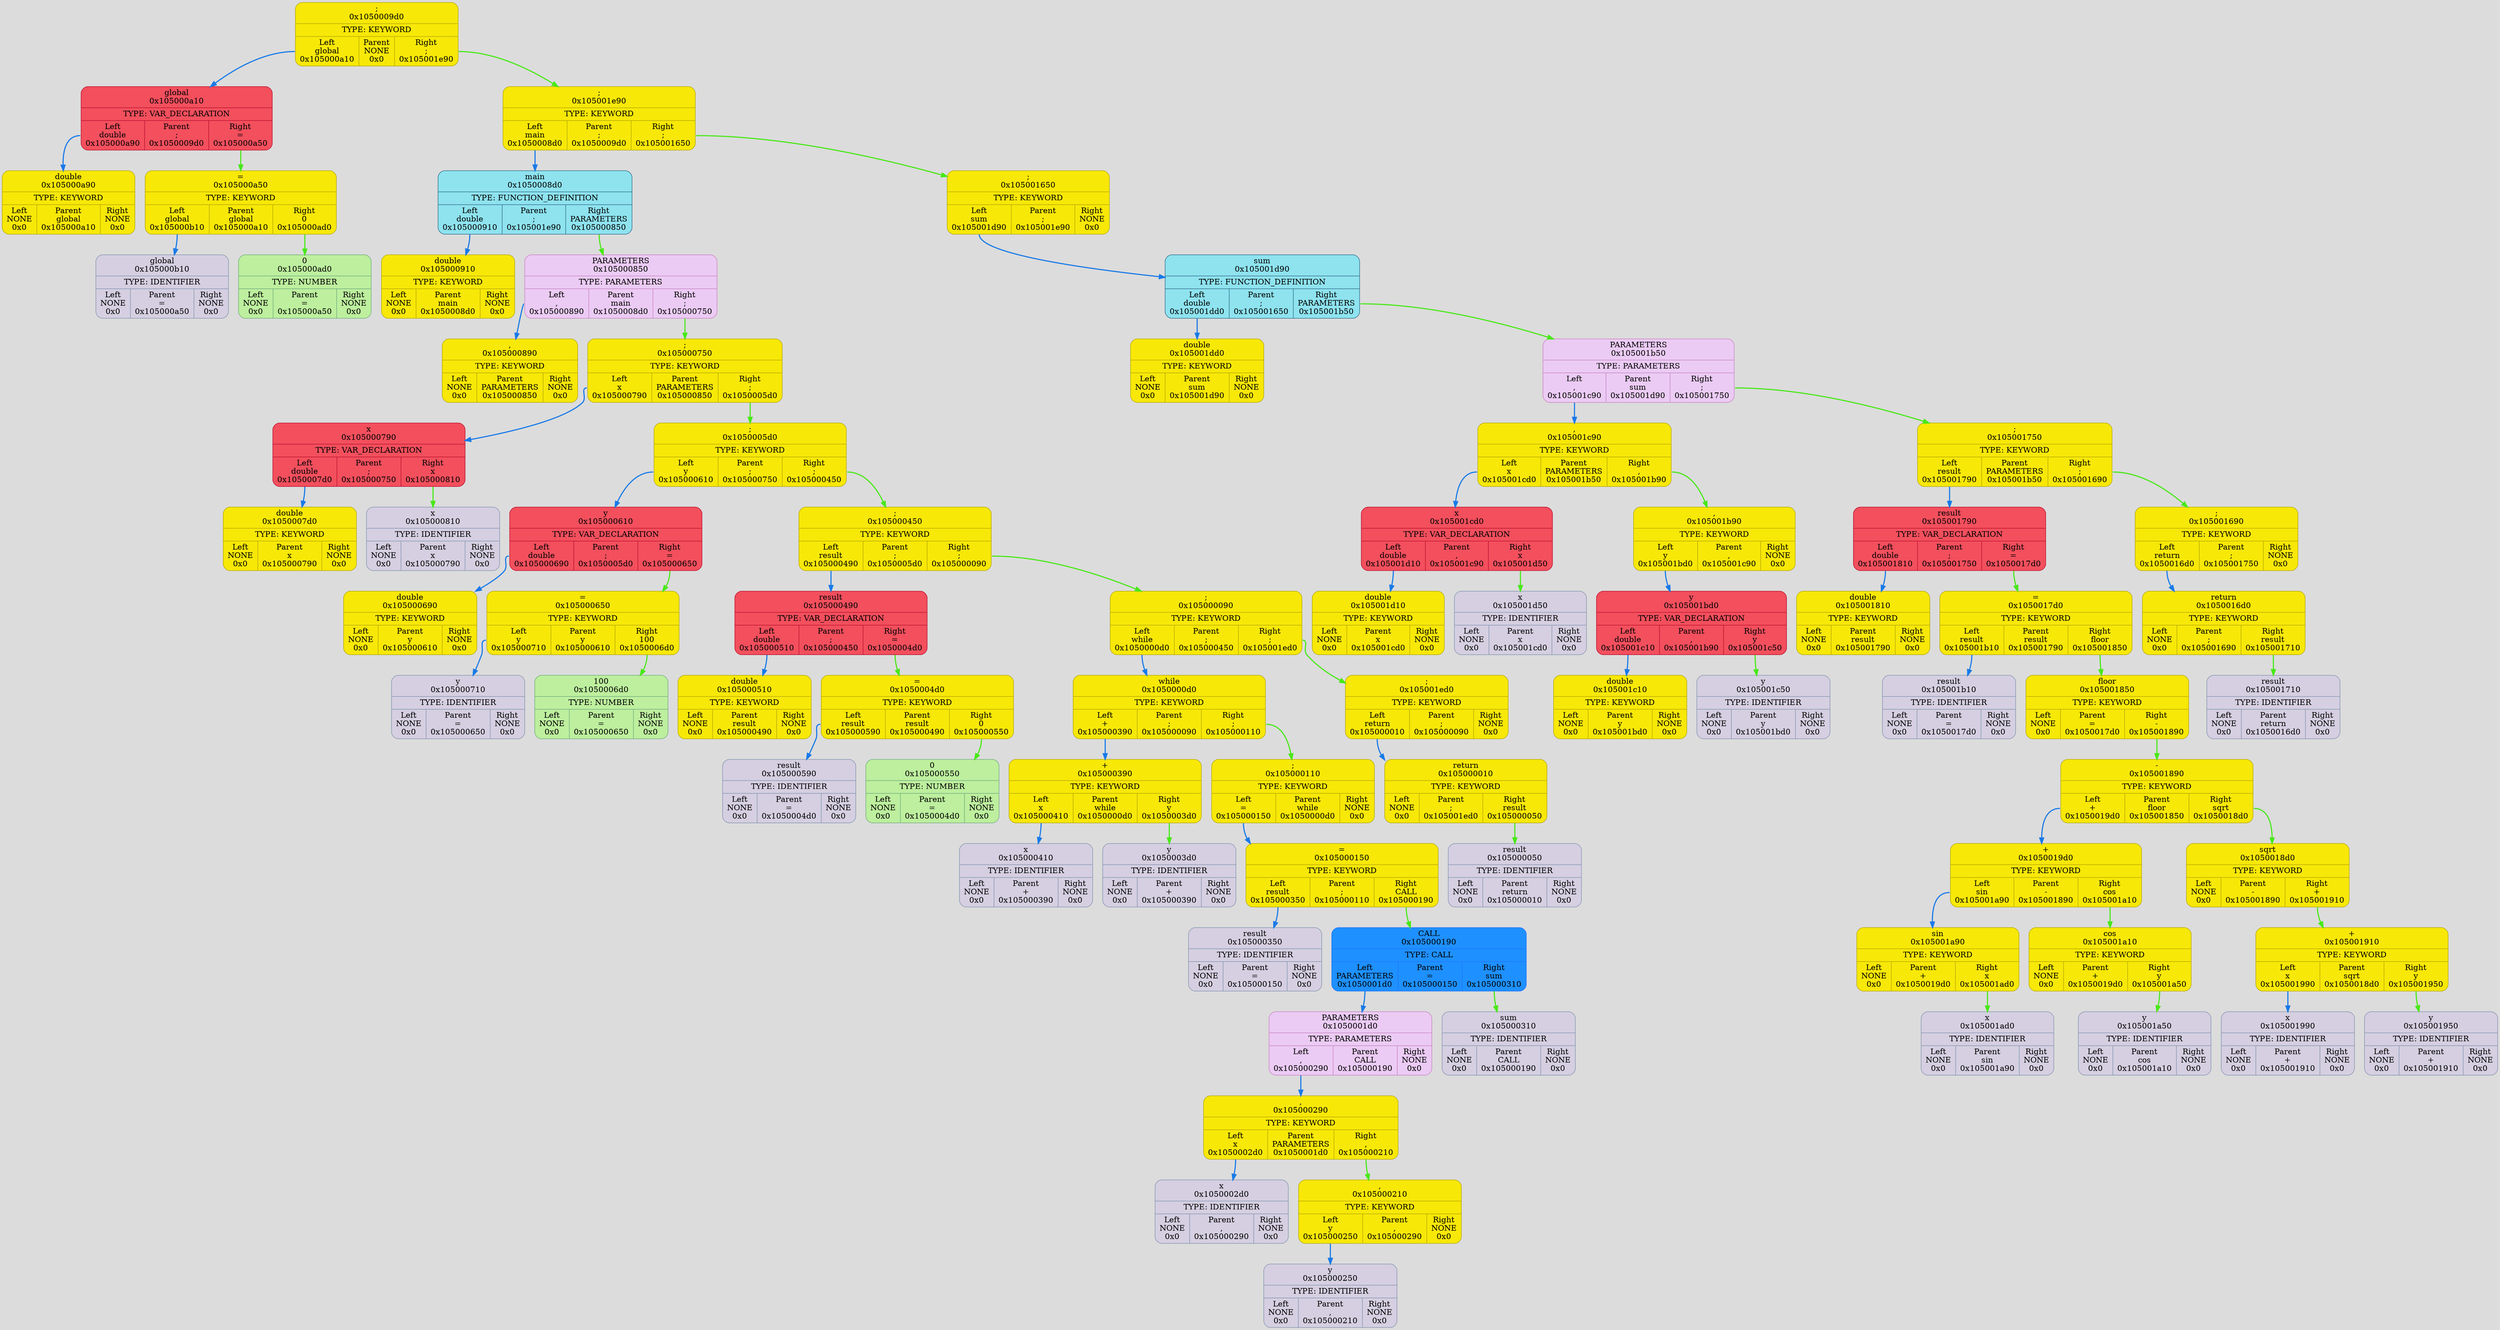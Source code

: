 digraph {
	fontname = "UbuntuMono";
	bgcolor = "#DCDCDC";

	node0x1050009d0 [ shape = Mrecord; style = filled; fillcolor = "#F8E807"; color = "#B6AA05"; fontcolor = "#000000"; label = " { ;\n0x1050009d0 | TYPE: KEYWORD| { <left> Left\nglobal\n0x105000a10 | Parent\nNONE\n0x0 | <right> Right\n;\n0x105001e90 } } "; ];
	node0x1050009d0:<left> -> node0x105000a10 [ style = "bold"; color = "#187AE8"; label = ""; ];
	node0x105000a10 [ shape = Mrecord; style = filled; fillcolor = "#F34F5D"; color = "#BD132F"; fontcolor = "#000000"; label = " { global\n0x105000a10 | TYPE: VAR_DECLARATION| { <left> Left\ndouble\n0x105000a90 | Parent\n;\n0x1050009d0 | <right> Right\n=\n0x105000a50 } } "; ];
	node0x105000a10:<left> -> node0x105000a90 [ style = "bold"; color = "#187AE8"; label = ""; ];
	node0x105000a90 [ shape = Mrecord; style = filled; fillcolor = "#F8E807"; color = "#B6AA05"; fontcolor = "#000000"; label = " { double\n0x105000a90 | TYPE: KEYWORD| { <left> Left\nNONE\n0x0 | Parent\nglobal\n0x105000a10 | <right> Right\nNONE\n0x0 } } "; ];
	node0x105000a50 [ shape = Mrecord; style = filled; fillcolor = "#F8E807"; color = "#B6AA05"; fontcolor = "#000000"; label = " { =\n0x105000a50 | TYPE: KEYWORD| { <left> Left\nglobal\n0x105000b10 | Parent\nglobal\n0x105000a10 | <right> Right\n0\n0x105000ad0 } } "; ];
	node0x105000a50:<left> -> node0x105000b10 [ style = "bold"; color = "#187AE8"; label = ""; ];
	node0x105000b10 [ shape = Mrecord; style = filled; fillcolor = "#D5CFE1"; color = "#8797b2"; fontcolor = "#000000"; label = " { global\n0x105000b10 | TYPE: IDENTIFIER| { <left> Left\nNONE\n0x0 | Parent\n=\n0x105000a50 | <right> Right\nNONE\n0x0 } } "; ];
	node0x105000ad0 [ shape = Mrecord; style = filled; fillcolor = "#BDEF9E"; color = "#74AF80"; fontcolor = "#000000"; label = " { 0\n0x105000ad0 | TYPE: NUMBER| { <left> Left\nNONE\n0x0 | Parent\n=\n0x105000a50 | <right> Right\nNONE\n0x0 } } "; ];
	node0x105000a50:<right> -> node0x105000ad0 [ style = "bold"; color = "#48E818"; label = ""; ];
	node0x105000a10:<right> -> node0x105000a50 [ style = "bold"; color = "#48E818"; label = ""; ];
	node0x105001e90 [ shape = Mrecord; style = filled; fillcolor = "#F8E807"; color = "#B6AA05"; fontcolor = "#000000"; label = " { ;\n0x105001e90 | TYPE: KEYWORD| { <left> Left\nmain\n0x1050008d0 | Parent\n;\n0x1050009d0 | <right> Right\n;\n0x105001650 } } "; ];
	node0x105001e90:<left> -> node0x1050008d0 [ style = "bold"; color = "#187AE8"; label = ""; ];
	node0x1050008d0 [ shape = Mrecord; style = filled; fillcolor = "#8EE3EF"; color = "#37718E"; fontcolor = "#000000"; label = " { main\n0x1050008d0 | TYPE: FUNCTION_DEFINITION| { <left> Left\ndouble\n0x105000910 | Parent\n;\n0x105001e90 | <right> Right\nPARAMETERS\n0x105000850 } } "; ];
	node0x1050008d0:<left> -> node0x105000910 [ style = "bold"; color = "#187AE8"; label = ""; ];
	node0x105000910 [ shape = Mrecord; style = filled; fillcolor = "#F8E807"; color = "#B6AA05"; fontcolor = "#000000"; label = " { double\n0x105000910 | TYPE: KEYWORD| { <left> Left\nNONE\n0x0 | Parent\nmain\n0x1050008d0 | <right> Right\nNONE\n0x0 } } "; ];
	node0x105000850 [ shape = Mrecord; style = filled; fillcolor = "#EBCBF4"; color = "#C986C3"; fontcolor = "#000000"; label = " { PARAMETERS\n0x105000850 | TYPE: PARAMETERS| { <left> Left\n,\n0x105000890 | Parent\nmain\n0x1050008d0 | <right> Right\n;\n0x105000750 } } "; ];
	node0x105000850:<left> -> node0x105000890 [ style = "bold"; color = "#187AE8"; label = ""; ];
	node0x105000890 [ shape = Mrecord; style = filled; fillcolor = "#F8E807"; color = "#B6AA05"; fontcolor = "#000000"; label = " { ,\n0x105000890 | TYPE: KEYWORD| { <left> Left\nNONE\n0x0 | Parent\nPARAMETERS\n0x105000850 | <right> Right\nNONE\n0x0 } } "; ];
	node0x105000750 [ shape = Mrecord; style = filled; fillcolor = "#F8E807"; color = "#B6AA05"; fontcolor = "#000000"; label = " { ;\n0x105000750 | TYPE: KEYWORD| { <left> Left\nx\n0x105000790 | Parent\nPARAMETERS\n0x105000850 | <right> Right\n;\n0x1050005d0 } } "; ];
	node0x105000750:<left> -> node0x105000790 [ style = "bold"; color = "#187AE8"; label = ""; ];
	node0x105000790 [ shape = Mrecord; style = filled; fillcolor = "#F34F5D"; color = "#BD132F"; fontcolor = "#000000"; label = " { x\n0x105000790 | TYPE: VAR_DECLARATION| { <left> Left\ndouble\n0x1050007d0 | Parent\n;\n0x105000750 | <right> Right\nx\n0x105000810 } } "; ];
	node0x105000790:<left> -> node0x1050007d0 [ style = "bold"; color = "#187AE8"; label = ""; ];
	node0x1050007d0 [ shape = Mrecord; style = filled; fillcolor = "#F8E807"; color = "#B6AA05"; fontcolor = "#000000"; label = " { double\n0x1050007d0 | TYPE: KEYWORD| { <left> Left\nNONE\n0x0 | Parent\nx\n0x105000790 | <right> Right\nNONE\n0x0 } } "; ];
	node0x105000810 [ shape = Mrecord; style = filled; fillcolor = "#D5CFE1"; color = "#8797b2"; fontcolor = "#000000"; label = " { x\n0x105000810 | TYPE: IDENTIFIER| { <left> Left\nNONE\n0x0 | Parent\nx\n0x105000790 | <right> Right\nNONE\n0x0 } } "; ];
	node0x105000790:<right> -> node0x105000810 [ style = "bold"; color = "#48E818"; label = ""; ];
	node0x1050005d0 [ shape = Mrecord; style = filled; fillcolor = "#F8E807"; color = "#B6AA05"; fontcolor = "#000000"; label = " { ;\n0x1050005d0 | TYPE: KEYWORD| { <left> Left\ny\n0x105000610 | Parent\n;\n0x105000750 | <right> Right\n;\n0x105000450 } } "; ];
	node0x1050005d0:<left> -> node0x105000610 [ style = "bold"; color = "#187AE8"; label = ""; ];
	node0x105000610 [ shape = Mrecord; style = filled; fillcolor = "#F34F5D"; color = "#BD132F"; fontcolor = "#000000"; label = " { y\n0x105000610 | TYPE: VAR_DECLARATION| { <left> Left\ndouble\n0x105000690 | Parent\n;\n0x1050005d0 | <right> Right\n=\n0x105000650 } } "; ];
	node0x105000610:<left> -> node0x105000690 [ style = "bold"; color = "#187AE8"; label = ""; ];
	node0x105000690 [ shape = Mrecord; style = filled; fillcolor = "#F8E807"; color = "#B6AA05"; fontcolor = "#000000"; label = " { double\n0x105000690 | TYPE: KEYWORD| { <left> Left\nNONE\n0x0 | Parent\ny\n0x105000610 | <right> Right\nNONE\n0x0 } } "; ];
	node0x105000650 [ shape = Mrecord; style = filled; fillcolor = "#F8E807"; color = "#B6AA05"; fontcolor = "#000000"; label = " { =\n0x105000650 | TYPE: KEYWORD| { <left> Left\ny\n0x105000710 | Parent\ny\n0x105000610 | <right> Right\n100\n0x1050006d0 } } "; ];
	node0x105000650:<left> -> node0x105000710 [ style = "bold"; color = "#187AE8"; label = ""; ];
	node0x105000710 [ shape = Mrecord; style = filled; fillcolor = "#D5CFE1"; color = "#8797b2"; fontcolor = "#000000"; label = " { y\n0x105000710 | TYPE: IDENTIFIER| { <left> Left\nNONE\n0x0 | Parent\n=\n0x105000650 | <right> Right\nNONE\n0x0 } } "; ];
	node0x1050006d0 [ shape = Mrecord; style = filled; fillcolor = "#BDEF9E"; color = "#74AF80"; fontcolor = "#000000"; label = " { 100\n0x1050006d0 | TYPE: NUMBER| { <left> Left\nNONE\n0x0 | Parent\n=\n0x105000650 | <right> Right\nNONE\n0x0 } } "; ];
	node0x105000650:<right> -> node0x1050006d0 [ style = "bold"; color = "#48E818"; label = ""; ];
	node0x105000610:<right> -> node0x105000650 [ style = "bold"; color = "#48E818"; label = ""; ];
	node0x105000450 [ shape = Mrecord; style = filled; fillcolor = "#F8E807"; color = "#B6AA05"; fontcolor = "#000000"; label = " { ;\n0x105000450 | TYPE: KEYWORD| { <left> Left\nresult\n0x105000490 | Parent\n;\n0x1050005d0 | <right> Right\n;\n0x105000090 } } "; ];
	node0x105000450:<left> -> node0x105000490 [ style = "bold"; color = "#187AE8"; label = ""; ];
	node0x105000490 [ shape = Mrecord; style = filled; fillcolor = "#F34F5D"; color = "#BD132F"; fontcolor = "#000000"; label = " { result\n0x105000490 | TYPE: VAR_DECLARATION| { <left> Left\ndouble\n0x105000510 | Parent\n;\n0x105000450 | <right> Right\n=\n0x1050004d0 } } "; ];
	node0x105000490:<left> -> node0x105000510 [ style = "bold"; color = "#187AE8"; label = ""; ];
	node0x105000510 [ shape = Mrecord; style = filled; fillcolor = "#F8E807"; color = "#B6AA05"; fontcolor = "#000000"; label = " { double\n0x105000510 | TYPE: KEYWORD| { <left> Left\nNONE\n0x0 | Parent\nresult\n0x105000490 | <right> Right\nNONE\n0x0 } } "; ];
	node0x1050004d0 [ shape = Mrecord; style = filled; fillcolor = "#F8E807"; color = "#B6AA05"; fontcolor = "#000000"; label = " { =\n0x1050004d0 | TYPE: KEYWORD| { <left> Left\nresult\n0x105000590 | Parent\nresult\n0x105000490 | <right> Right\n0\n0x105000550 } } "; ];
	node0x1050004d0:<left> -> node0x105000590 [ style = "bold"; color = "#187AE8"; label = ""; ];
	node0x105000590 [ shape = Mrecord; style = filled; fillcolor = "#D5CFE1"; color = "#8797b2"; fontcolor = "#000000"; label = " { result\n0x105000590 | TYPE: IDENTIFIER| { <left> Left\nNONE\n0x0 | Parent\n=\n0x1050004d0 | <right> Right\nNONE\n0x0 } } "; ];
	node0x105000550 [ shape = Mrecord; style = filled; fillcolor = "#BDEF9E"; color = "#74AF80"; fontcolor = "#000000"; label = " { 0\n0x105000550 | TYPE: NUMBER| { <left> Left\nNONE\n0x0 | Parent\n=\n0x1050004d0 | <right> Right\nNONE\n0x0 } } "; ];
	node0x1050004d0:<right> -> node0x105000550 [ style = "bold"; color = "#48E818"; label = ""; ];
	node0x105000490:<right> -> node0x1050004d0 [ style = "bold"; color = "#48E818"; label = ""; ];
	node0x105000090 [ shape = Mrecord; style = filled; fillcolor = "#F8E807"; color = "#B6AA05"; fontcolor = "#000000"; label = " { ;\n0x105000090 | TYPE: KEYWORD| { <left> Left\nwhile\n0x1050000d0 | Parent\n;\n0x105000450 | <right> Right\n;\n0x105001ed0 } } "; ];
	node0x105000090:<left> -> node0x1050000d0 [ style = "bold"; color = "#187AE8"; label = ""; ];
	node0x1050000d0 [ shape = Mrecord; style = filled; fillcolor = "#F8E807"; color = "#B6AA05"; fontcolor = "#000000"; label = " { while\n0x1050000d0 | TYPE: KEYWORD| { <left> Left\n+\n0x105000390 | Parent\n;\n0x105000090 | <right> Right\n;\n0x105000110 } } "; ];
	node0x1050000d0:<left> -> node0x105000390 [ style = "bold"; color = "#187AE8"; label = ""; ];
	node0x105000390 [ shape = Mrecord; style = filled; fillcolor = "#F8E807"; color = "#B6AA05"; fontcolor = "#000000"; label = " { +\n0x105000390 | TYPE: KEYWORD| { <left> Left\nx\n0x105000410 | Parent\nwhile\n0x1050000d0 | <right> Right\ny\n0x1050003d0 } } "; ];
	node0x105000390:<left> -> node0x105000410 [ style = "bold"; color = "#187AE8"; label = ""; ];
	node0x105000410 [ shape = Mrecord; style = filled; fillcolor = "#D5CFE1"; color = "#8797b2"; fontcolor = "#000000"; label = " { x\n0x105000410 | TYPE: IDENTIFIER| { <left> Left\nNONE\n0x0 | Parent\n+\n0x105000390 | <right> Right\nNONE\n0x0 } } "; ];
	node0x1050003d0 [ shape = Mrecord; style = filled; fillcolor = "#D5CFE1"; color = "#8797b2"; fontcolor = "#000000"; label = " { y\n0x1050003d0 | TYPE: IDENTIFIER| { <left> Left\nNONE\n0x0 | Parent\n+\n0x105000390 | <right> Right\nNONE\n0x0 } } "; ];
	node0x105000390:<right> -> node0x1050003d0 [ style = "bold"; color = "#48E818"; label = ""; ];
	node0x105000110 [ shape = Mrecord; style = filled; fillcolor = "#F8E807"; color = "#B6AA05"; fontcolor = "#000000"; label = " { ;\n0x105000110 | TYPE: KEYWORD| { <left> Left\n=\n0x105000150 | Parent\nwhile\n0x1050000d0 | <right> Right\nNONE\n0x0 } } "; ];
	node0x105000110:<left> -> node0x105000150 [ style = "bold"; color = "#187AE8"; label = ""; ];
	node0x105000150 [ shape = Mrecord; style = filled; fillcolor = "#F8E807"; color = "#B6AA05"; fontcolor = "#000000"; label = " { =\n0x105000150 | TYPE: KEYWORD| { <left> Left\nresult\n0x105000350 | Parent\n;\n0x105000110 | <right> Right\nCALL\n0x105000190 } } "; ];
	node0x105000150:<left> -> node0x105000350 [ style = "bold"; color = "#187AE8"; label = ""; ];
	node0x105000350 [ shape = Mrecord; style = filled; fillcolor = "#D5CFE1"; color = "#8797b2"; fontcolor = "#000000"; label = " { result\n0x105000350 | TYPE: IDENTIFIER| { <left> Left\nNONE\n0x0 | Parent\n=\n0x105000150 | <right> Right\nNONE\n0x0 } } "; ];
	node0x105000190 [ shape = Mrecord; style = filled; fillcolor = "#1E90FF"; color = "#1F75FE"; fontcolor = "#000000"; label = " { CALL\n0x105000190 | TYPE: CALL| { <left> Left\nPARAMETERS\n0x1050001d0 | Parent\n=\n0x105000150 | <right> Right\nsum\n0x105000310 } } "; ];
	node0x105000190:<left> -> node0x1050001d0 [ style = "bold"; color = "#187AE8"; label = ""; ];
	node0x1050001d0 [ shape = Mrecord; style = filled; fillcolor = "#EBCBF4"; color = "#C986C3"; fontcolor = "#000000"; label = " { PARAMETERS\n0x1050001d0 | TYPE: PARAMETERS| { <left> Left\n,\n0x105000290 | Parent\nCALL\n0x105000190 | <right> Right\nNONE\n0x0 } } "; ];
	node0x1050001d0:<left> -> node0x105000290 [ style = "bold"; color = "#187AE8"; label = ""; ];
	node0x105000290 [ shape = Mrecord; style = filled; fillcolor = "#F8E807"; color = "#B6AA05"; fontcolor = "#000000"; label = " { ,\n0x105000290 | TYPE: KEYWORD| { <left> Left\nx\n0x1050002d0 | Parent\nPARAMETERS\n0x1050001d0 | <right> Right\n,\n0x105000210 } } "; ];
	node0x105000290:<left> -> node0x1050002d0 [ style = "bold"; color = "#187AE8"; label = ""; ];
	node0x1050002d0 [ shape = Mrecord; style = filled; fillcolor = "#D5CFE1"; color = "#8797b2"; fontcolor = "#000000"; label = " { x\n0x1050002d0 | TYPE: IDENTIFIER| { <left> Left\nNONE\n0x0 | Parent\n,\n0x105000290 | <right> Right\nNONE\n0x0 } } "; ];
	node0x105000210 [ shape = Mrecord; style = filled; fillcolor = "#F8E807"; color = "#B6AA05"; fontcolor = "#000000"; label = " { ,\n0x105000210 | TYPE: KEYWORD| { <left> Left\ny\n0x105000250 | Parent\n,\n0x105000290 | <right> Right\nNONE\n0x0 } } "; ];
	node0x105000210:<left> -> node0x105000250 [ style = "bold"; color = "#187AE8"; label = ""; ];
	node0x105000250 [ shape = Mrecord; style = filled; fillcolor = "#D5CFE1"; color = "#8797b2"; fontcolor = "#000000"; label = " { y\n0x105000250 | TYPE: IDENTIFIER| { <left> Left\nNONE\n0x0 | Parent\n,\n0x105000210 | <right> Right\nNONE\n0x0 } } "; ];
	node0x105000290:<right> -> node0x105000210 [ style = "bold"; color = "#48E818"; label = ""; ];
	node0x105000310 [ shape = Mrecord; style = filled; fillcolor = "#D5CFE1"; color = "#8797b2"; fontcolor = "#000000"; label = " { sum\n0x105000310 | TYPE: IDENTIFIER| { <left> Left\nNONE\n0x0 | Parent\nCALL\n0x105000190 | <right> Right\nNONE\n0x0 } } "; ];
	node0x105000190:<right> -> node0x105000310 [ style = "bold"; color = "#48E818"; label = ""; ];
	node0x105000150:<right> -> node0x105000190 [ style = "bold"; color = "#48E818"; label = ""; ];
	node0x1050000d0:<right> -> node0x105000110 [ style = "bold"; color = "#48E818"; label = ""; ];
	node0x105001ed0 [ shape = Mrecord; style = filled; fillcolor = "#F8E807"; color = "#B6AA05"; fontcolor = "#000000"; label = " { ;\n0x105001ed0 | TYPE: KEYWORD| { <left> Left\nreturn\n0x105000010 | Parent\n;\n0x105000090 | <right> Right\nNONE\n0x0 } } "; ];
	node0x105001ed0:<left> -> node0x105000010 [ style = "bold"; color = "#187AE8"; label = ""; ];
	node0x105000010 [ shape = Mrecord; style = filled; fillcolor = "#F8E807"; color = "#B6AA05"; fontcolor = "#000000"; label = " { return\n0x105000010 | TYPE: KEYWORD| { <left> Left\nNONE\n0x0 | Parent\n;\n0x105001ed0 | <right> Right\nresult\n0x105000050 } } "; ];
	node0x105000050 [ shape = Mrecord; style = filled; fillcolor = "#D5CFE1"; color = "#8797b2"; fontcolor = "#000000"; label = " { result\n0x105000050 | TYPE: IDENTIFIER| { <left> Left\nNONE\n0x0 | Parent\nreturn\n0x105000010 | <right> Right\nNONE\n0x0 } } "; ];
	node0x105000010:<right> -> node0x105000050 [ style = "bold"; color = "#48E818"; label = ""; ];
	node0x105000090:<right> -> node0x105001ed0 [ style = "bold"; color = "#48E818"; label = ""; ];
	node0x105000450:<right> -> node0x105000090 [ style = "bold"; color = "#48E818"; label = ""; ];
	node0x1050005d0:<right> -> node0x105000450 [ style = "bold"; color = "#48E818"; label = ""; ];
	node0x105000750:<right> -> node0x1050005d0 [ style = "bold"; color = "#48E818"; label = ""; ];
	node0x105000850:<right> -> node0x105000750 [ style = "bold"; color = "#48E818"; label = ""; ];
	node0x1050008d0:<right> -> node0x105000850 [ style = "bold"; color = "#48E818"; label = ""; ];
	node0x105001650 [ shape = Mrecord; style = filled; fillcolor = "#F8E807"; color = "#B6AA05"; fontcolor = "#000000"; label = " { ;\n0x105001650 | TYPE: KEYWORD| { <left> Left\nsum\n0x105001d90 | Parent\n;\n0x105001e90 | <right> Right\nNONE\n0x0 } } "; ];
	node0x105001650:<left> -> node0x105001d90 [ style = "bold"; color = "#187AE8"; label = ""; ];
	node0x105001d90 [ shape = Mrecord; style = filled; fillcolor = "#8EE3EF"; color = "#37718E"; fontcolor = "#000000"; label = " { sum\n0x105001d90 | TYPE: FUNCTION_DEFINITION| { <left> Left\ndouble\n0x105001dd0 | Parent\n;\n0x105001650 | <right> Right\nPARAMETERS\n0x105001b50 } } "; ];
	node0x105001d90:<left> -> node0x105001dd0 [ style = "bold"; color = "#187AE8"; label = ""; ];
	node0x105001dd0 [ shape = Mrecord; style = filled; fillcolor = "#F8E807"; color = "#B6AA05"; fontcolor = "#000000"; label = " { double\n0x105001dd0 | TYPE: KEYWORD| { <left> Left\nNONE\n0x0 | Parent\nsum\n0x105001d90 | <right> Right\nNONE\n0x0 } } "; ];
	node0x105001b50 [ shape = Mrecord; style = filled; fillcolor = "#EBCBF4"; color = "#C986C3"; fontcolor = "#000000"; label = " { PARAMETERS\n0x105001b50 | TYPE: PARAMETERS| { <left> Left\n,\n0x105001c90 | Parent\nsum\n0x105001d90 | <right> Right\n;\n0x105001750 } } "; ];
	node0x105001b50:<left> -> node0x105001c90 [ style = "bold"; color = "#187AE8"; label = ""; ];
	node0x105001c90 [ shape = Mrecord; style = filled; fillcolor = "#F8E807"; color = "#B6AA05"; fontcolor = "#000000"; label = " { ,\n0x105001c90 | TYPE: KEYWORD| { <left> Left\nx\n0x105001cd0 | Parent\nPARAMETERS\n0x105001b50 | <right> Right\n,\n0x105001b90 } } "; ];
	node0x105001c90:<left> -> node0x105001cd0 [ style = "bold"; color = "#187AE8"; label = ""; ];
	node0x105001cd0 [ shape = Mrecord; style = filled; fillcolor = "#F34F5D"; color = "#BD132F"; fontcolor = "#000000"; label = " { x\n0x105001cd0 | TYPE: VAR_DECLARATION| { <left> Left\ndouble\n0x105001d10 | Parent\n,\n0x105001c90 | <right> Right\nx\n0x105001d50 } } "; ];
	node0x105001cd0:<left> -> node0x105001d10 [ style = "bold"; color = "#187AE8"; label = ""; ];
	node0x105001d10 [ shape = Mrecord; style = filled; fillcolor = "#F8E807"; color = "#B6AA05"; fontcolor = "#000000"; label = " { double\n0x105001d10 | TYPE: KEYWORD| { <left> Left\nNONE\n0x0 | Parent\nx\n0x105001cd0 | <right> Right\nNONE\n0x0 } } "; ];
	node0x105001d50 [ shape = Mrecord; style = filled; fillcolor = "#D5CFE1"; color = "#8797b2"; fontcolor = "#000000"; label = " { x\n0x105001d50 | TYPE: IDENTIFIER| { <left> Left\nNONE\n0x0 | Parent\nx\n0x105001cd0 | <right> Right\nNONE\n0x0 } } "; ];
	node0x105001cd0:<right> -> node0x105001d50 [ style = "bold"; color = "#48E818"; label = ""; ];
	node0x105001b90 [ shape = Mrecord; style = filled; fillcolor = "#F8E807"; color = "#B6AA05"; fontcolor = "#000000"; label = " { ,\n0x105001b90 | TYPE: KEYWORD| { <left> Left\ny\n0x105001bd0 | Parent\n,\n0x105001c90 | <right> Right\nNONE\n0x0 } } "; ];
	node0x105001b90:<left> -> node0x105001bd0 [ style = "bold"; color = "#187AE8"; label = ""; ];
	node0x105001bd0 [ shape = Mrecord; style = filled; fillcolor = "#F34F5D"; color = "#BD132F"; fontcolor = "#000000"; label = " { y\n0x105001bd0 | TYPE: VAR_DECLARATION| { <left> Left\ndouble\n0x105001c10 | Parent\n,\n0x105001b90 | <right> Right\ny\n0x105001c50 } } "; ];
	node0x105001bd0:<left> -> node0x105001c10 [ style = "bold"; color = "#187AE8"; label = ""; ];
	node0x105001c10 [ shape = Mrecord; style = filled; fillcolor = "#F8E807"; color = "#B6AA05"; fontcolor = "#000000"; label = " { double\n0x105001c10 | TYPE: KEYWORD| { <left> Left\nNONE\n0x0 | Parent\ny\n0x105001bd0 | <right> Right\nNONE\n0x0 } } "; ];
	node0x105001c50 [ shape = Mrecord; style = filled; fillcolor = "#D5CFE1"; color = "#8797b2"; fontcolor = "#000000"; label = " { y\n0x105001c50 | TYPE: IDENTIFIER| { <left> Left\nNONE\n0x0 | Parent\ny\n0x105001bd0 | <right> Right\nNONE\n0x0 } } "; ];
	node0x105001bd0:<right> -> node0x105001c50 [ style = "bold"; color = "#48E818"; label = ""; ];
	node0x105001c90:<right> -> node0x105001b90 [ style = "bold"; color = "#48E818"; label = ""; ];
	node0x105001750 [ shape = Mrecord; style = filled; fillcolor = "#F8E807"; color = "#B6AA05"; fontcolor = "#000000"; label = " { ;\n0x105001750 | TYPE: KEYWORD| { <left> Left\nresult\n0x105001790 | Parent\nPARAMETERS\n0x105001b50 | <right> Right\n;\n0x105001690 } } "; ];
	node0x105001750:<left> -> node0x105001790 [ style = "bold"; color = "#187AE8"; label = ""; ];
	node0x105001790 [ shape = Mrecord; style = filled; fillcolor = "#F34F5D"; color = "#BD132F"; fontcolor = "#000000"; label = " { result\n0x105001790 | TYPE: VAR_DECLARATION| { <left> Left\ndouble\n0x105001810 | Parent\n;\n0x105001750 | <right> Right\n=\n0x1050017d0 } } "; ];
	node0x105001790:<left> -> node0x105001810 [ style = "bold"; color = "#187AE8"; label = ""; ];
	node0x105001810 [ shape = Mrecord; style = filled; fillcolor = "#F8E807"; color = "#B6AA05"; fontcolor = "#000000"; label = " { double\n0x105001810 | TYPE: KEYWORD| { <left> Left\nNONE\n0x0 | Parent\nresult\n0x105001790 | <right> Right\nNONE\n0x0 } } "; ];
	node0x1050017d0 [ shape = Mrecord; style = filled; fillcolor = "#F8E807"; color = "#B6AA05"; fontcolor = "#000000"; label = " { =\n0x1050017d0 | TYPE: KEYWORD| { <left> Left\nresult\n0x105001b10 | Parent\nresult\n0x105001790 | <right> Right\nfloor\n0x105001850 } } "; ];
	node0x1050017d0:<left> -> node0x105001b10 [ style = "bold"; color = "#187AE8"; label = ""; ];
	node0x105001b10 [ shape = Mrecord; style = filled; fillcolor = "#D5CFE1"; color = "#8797b2"; fontcolor = "#000000"; label = " { result\n0x105001b10 | TYPE: IDENTIFIER| { <left> Left\nNONE\n0x0 | Parent\n=\n0x1050017d0 | <right> Right\nNONE\n0x0 } } "; ];
	node0x105001850 [ shape = Mrecord; style = filled; fillcolor = "#F8E807"; color = "#B6AA05"; fontcolor = "#000000"; label = " { floor\n0x105001850 | TYPE: KEYWORD| { <left> Left\nNONE\n0x0 | Parent\n=\n0x1050017d0 | <right> Right\n-\n0x105001890 } } "; ];
	node0x105001890 [ shape = Mrecord; style = filled; fillcolor = "#F8E807"; color = "#B6AA05"; fontcolor = "#000000"; label = " { -\n0x105001890 | TYPE: KEYWORD| { <left> Left\n+\n0x1050019d0 | Parent\nfloor\n0x105001850 | <right> Right\nsqrt\n0x1050018d0 } } "; ];
	node0x105001890:<left> -> node0x1050019d0 [ style = "bold"; color = "#187AE8"; label = ""; ];
	node0x1050019d0 [ shape = Mrecord; style = filled; fillcolor = "#F8E807"; color = "#B6AA05"; fontcolor = "#000000"; label = " { +\n0x1050019d0 | TYPE: KEYWORD| { <left> Left\nsin\n0x105001a90 | Parent\n-\n0x105001890 | <right> Right\ncos\n0x105001a10 } } "; ];
	node0x1050019d0:<left> -> node0x105001a90 [ style = "bold"; color = "#187AE8"; label = ""; ];
	node0x105001a90 [ shape = Mrecord; style = filled; fillcolor = "#F8E807"; color = "#B6AA05"; fontcolor = "#000000"; label = " { sin\n0x105001a90 | TYPE: KEYWORD| { <left> Left\nNONE\n0x0 | Parent\n+\n0x1050019d0 | <right> Right\nx\n0x105001ad0 } } "; ];
	node0x105001ad0 [ shape = Mrecord; style = filled; fillcolor = "#D5CFE1"; color = "#8797b2"; fontcolor = "#000000"; label = " { x\n0x105001ad0 | TYPE: IDENTIFIER| { <left> Left\nNONE\n0x0 | Parent\nsin\n0x105001a90 | <right> Right\nNONE\n0x0 } } "; ];
	node0x105001a90:<right> -> node0x105001ad0 [ style = "bold"; color = "#48E818"; label = ""; ];
	node0x105001a10 [ shape = Mrecord; style = filled; fillcolor = "#F8E807"; color = "#B6AA05"; fontcolor = "#000000"; label = " { cos\n0x105001a10 | TYPE: KEYWORD| { <left> Left\nNONE\n0x0 | Parent\n+\n0x1050019d0 | <right> Right\ny\n0x105001a50 } } "; ];
	node0x105001a50 [ shape = Mrecord; style = filled; fillcolor = "#D5CFE1"; color = "#8797b2"; fontcolor = "#000000"; label = " { y\n0x105001a50 | TYPE: IDENTIFIER| { <left> Left\nNONE\n0x0 | Parent\ncos\n0x105001a10 | <right> Right\nNONE\n0x0 } } "; ];
	node0x105001a10:<right> -> node0x105001a50 [ style = "bold"; color = "#48E818"; label = ""; ];
	node0x1050019d0:<right> -> node0x105001a10 [ style = "bold"; color = "#48E818"; label = ""; ];
	node0x1050018d0 [ shape = Mrecord; style = filled; fillcolor = "#F8E807"; color = "#B6AA05"; fontcolor = "#000000"; label = " { sqrt\n0x1050018d0 | TYPE: KEYWORD| { <left> Left\nNONE\n0x0 | Parent\n-\n0x105001890 | <right> Right\n+\n0x105001910 } } "; ];
	node0x105001910 [ shape = Mrecord; style = filled; fillcolor = "#F8E807"; color = "#B6AA05"; fontcolor = "#000000"; label = " { +\n0x105001910 | TYPE: KEYWORD| { <left> Left\nx\n0x105001990 | Parent\nsqrt\n0x1050018d0 | <right> Right\ny\n0x105001950 } } "; ];
	node0x105001910:<left> -> node0x105001990 [ style = "bold"; color = "#187AE8"; label = ""; ];
	node0x105001990 [ shape = Mrecord; style = filled; fillcolor = "#D5CFE1"; color = "#8797b2"; fontcolor = "#000000"; label = " { x\n0x105001990 | TYPE: IDENTIFIER| { <left> Left\nNONE\n0x0 | Parent\n+\n0x105001910 | <right> Right\nNONE\n0x0 } } "; ];
	node0x105001950 [ shape = Mrecord; style = filled; fillcolor = "#D5CFE1"; color = "#8797b2"; fontcolor = "#000000"; label = " { y\n0x105001950 | TYPE: IDENTIFIER| { <left> Left\nNONE\n0x0 | Parent\n+\n0x105001910 | <right> Right\nNONE\n0x0 } } "; ];
	node0x105001910:<right> -> node0x105001950 [ style = "bold"; color = "#48E818"; label = ""; ];
	node0x1050018d0:<right> -> node0x105001910 [ style = "bold"; color = "#48E818"; label = ""; ];
	node0x105001890:<right> -> node0x1050018d0 [ style = "bold"; color = "#48E818"; label = ""; ];
	node0x105001850:<right> -> node0x105001890 [ style = "bold"; color = "#48E818"; label = ""; ];
	node0x1050017d0:<right> -> node0x105001850 [ style = "bold"; color = "#48E818"; label = ""; ];
	node0x105001790:<right> -> node0x1050017d0 [ style = "bold"; color = "#48E818"; label = ""; ];
	node0x105001690 [ shape = Mrecord; style = filled; fillcolor = "#F8E807"; color = "#B6AA05"; fontcolor = "#000000"; label = " { ;\n0x105001690 | TYPE: KEYWORD| { <left> Left\nreturn\n0x1050016d0 | Parent\n;\n0x105001750 | <right> Right\nNONE\n0x0 } } "; ];
	node0x105001690:<left> -> node0x1050016d0 [ style = "bold"; color = "#187AE8"; label = ""; ];
	node0x1050016d0 [ shape = Mrecord; style = filled; fillcolor = "#F8E807"; color = "#B6AA05"; fontcolor = "#000000"; label = " { return\n0x1050016d0 | TYPE: KEYWORD| { <left> Left\nNONE\n0x0 | Parent\n;\n0x105001690 | <right> Right\nresult\n0x105001710 } } "; ];
	node0x105001710 [ shape = Mrecord; style = filled; fillcolor = "#D5CFE1"; color = "#8797b2"; fontcolor = "#000000"; label = " { result\n0x105001710 | TYPE: IDENTIFIER| { <left> Left\nNONE\n0x0 | Parent\nreturn\n0x1050016d0 | <right> Right\nNONE\n0x0 } } "; ];
	node0x1050016d0:<right> -> node0x105001710 [ style = "bold"; color = "#48E818"; label = ""; ];
	node0x105001750:<right> -> node0x105001690 [ style = "bold"; color = "#48E818"; label = ""; ];
	node0x105001b50:<right> -> node0x105001750 [ style = "bold"; color = "#48E818"; label = ""; ];
	node0x105001d90:<right> -> node0x105001b50 [ style = "bold"; color = "#48E818"; label = ""; ];
	node0x105001e90:<right> -> node0x105001650 [ style = "bold"; color = "#48E818"; label = ""; ];
	node0x1050009d0:<right> -> node0x105001e90 [ style = "bold"; color = "#48E818"; label = ""; ];
}
